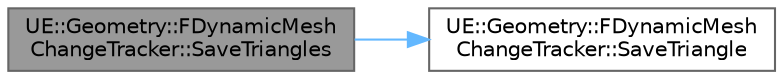 digraph "UE::Geometry::FDynamicMeshChangeTracker::SaveTriangles"
{
 // INTERACTIVE_SVG=YES
 // LATEX_PDF_SIZE
  bgcolor="transparent";
  edge [fontname=Helvetica,fontsize=10,labelfontname=Helvetica,labelfontsize=10];
  node [fontname=Helvetica,fontsize=10,shape=box,height=0.2,width=0.4];
  rankdir="LR";
  Node1 [id="Node000001",label="UE::Geometry::FDynamicMesh\lChangeTracker::SaveTriangles",height=0.2,width=0.4,color="gray40", fillcolor="grey60", style="filled", fontcolor="black",tooltip="Save necessary information about a set of triangles before they are modified."];
  Node1 -> Node2 [id="edge1_Node000001_Node000002",color="steelblue1",style="solid",tooltip=" "];
  Node2 [id="Node000002",label="UE::Geometry::FDynamicMesh\lChangeTracker::SaveTriangle",height=0.2,width=0.4,color="grey40", fillcolor="white", style="filled",URL="$d9/d9b/classUE_1_1Geometry_1_1FDynamicMeshChangeTracker.html#a08b29f0acb19c91a03ac93509ede4013",tooltip="Save necessary information about a triangle before it is modified."];
}
